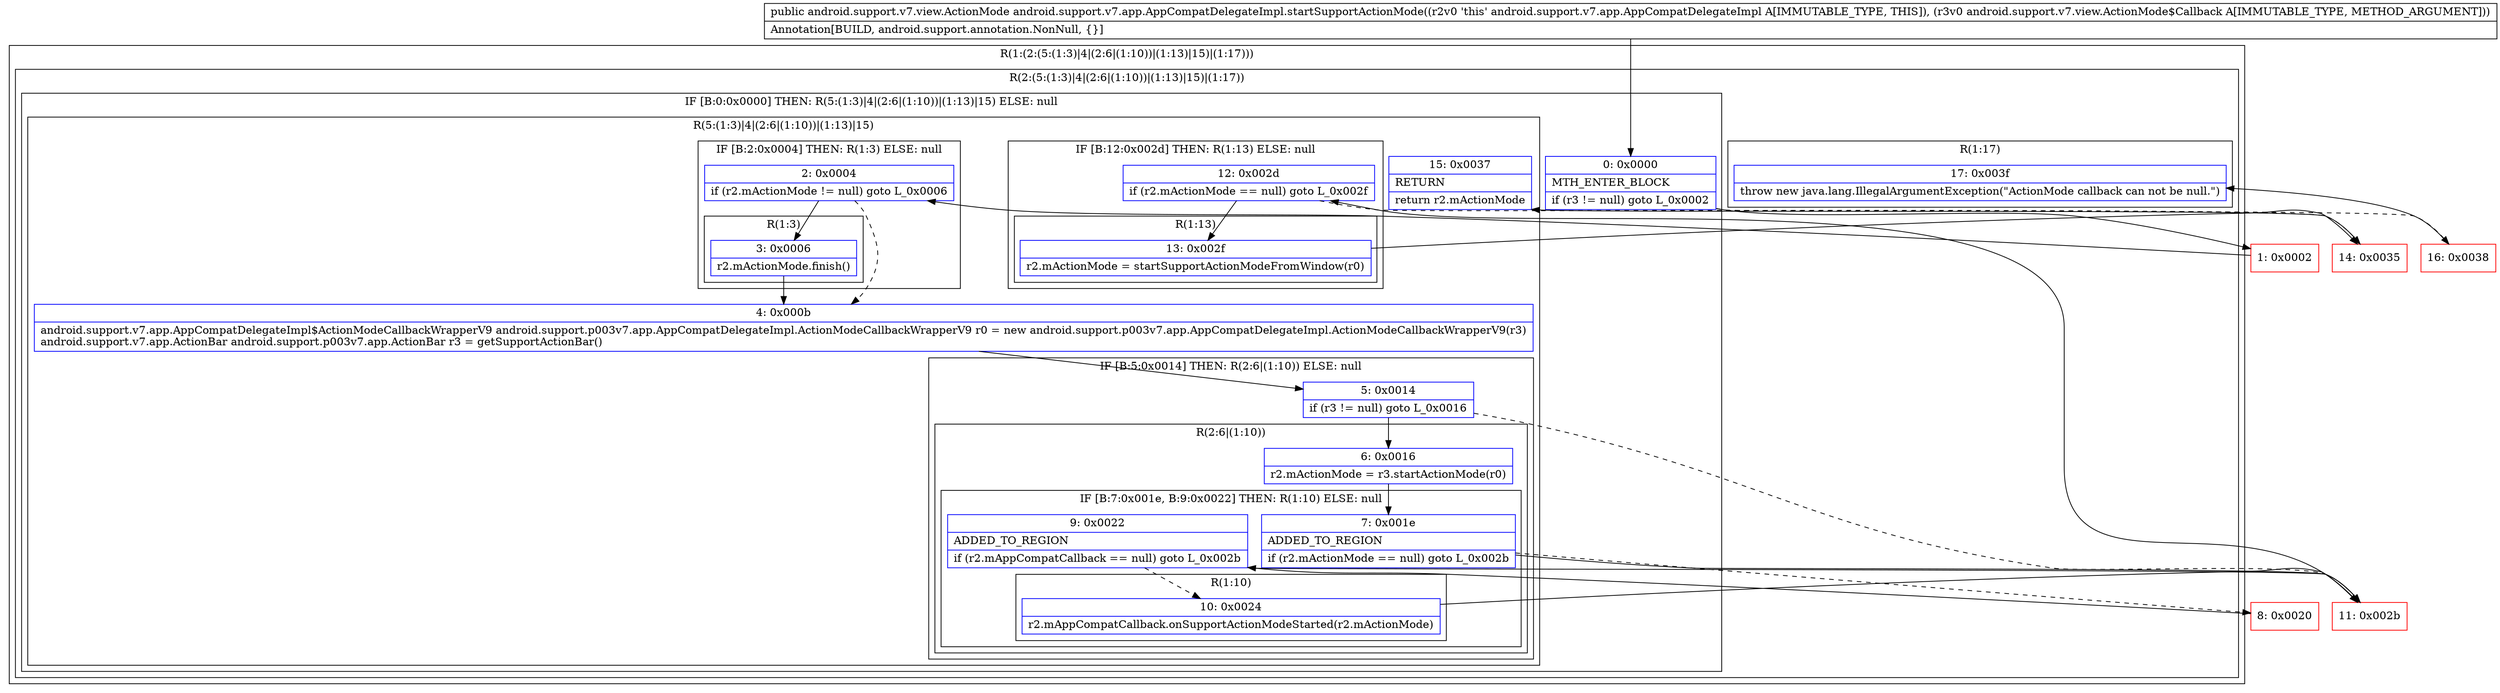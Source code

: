 digraph "CFG forandroid.support.v7.app.AppCompatDelegateImpl.startSupportActionMode(Landroid\/support\/v7\/view\/ActionMode$Callback;)Landroid\/support\/v7\/view\/ActionMode;" {
subgraph cluster_Region_340113531 {
label = "R(1:(2:(5:(1:3)|4|(2:6|(1:10))|(1:13)|15)|(1:17)))";
node [shape=record,color=blue];
subgraph cluster_Region_913308212 {
label = "R(2:(5:(1:3)|4|(2:6|(1:10))|(1:13)|15)|(1:17))";
node [shape=record,color=blue];
subgraph cluster_IfRegion_1704897163 {
label = "IF [B:0:0x0000] THEN: R(5:(1:3)|4|(2:6|(1:10))|(1:13)|15) ELSE: null";
node [shape=record,color=blue];
Node_0 [shape=record,label="{0\:\ 0x0000|MTH_ENTER_BLOCK\l|if (r3 != null) goto L_0x0002\l}"];
subgraph cluster_Region_12629907 {
label = "R(5:(1:3)|4|(2:6|(1:10))|(1:13)|15)";
node [shape=record,color=blue];
subgraph cluster_IfRegion_1716411237 {
label = "IF [B:2:0x0004] THEN: R(1:3) ELSE: null";
node [shape=record,color=blue];
Node_2 [shape=record,label="{2\:\ 0x0004|if (r2.mActionMode != null) goto L_0x0006\l}"];
subgraph cluster_Region_1609675191 {
label = "R(1:3)";
node [shape=record,color=blue];
Node_3 [shape=record,label="{3\:\ 0x0006|r2.mActionMode.finish()\l}"];
}
}
Node_4 [shape=record,label="{4\:\ 0x000b|android.support.v7.app.AppCompatDelegateImpl$ActionModeCallbackWrapperV9 android.support.p003v7.app.AppCompatDelegateImpl.ActionModeCallbackWrapperV9 r0 = new android.support.p003v7.app.AppCompatDelegateImpl.ActionModeCallbackWrapperV9(r3)\landroid.support.v7.app.ActionBar android.support.p003v7.app.ActionBar r3 = getSupportActionBar()\l}"];
subgraph cluster_IfRegion_1923214677 {
label = "IF [B:5:0x0014] THEN: R(2:6|(1:10)) ELSE: null";
node [shape=record,color=blue];
Node_5 [shape=record,label="{5\:\ 0x0014|if (r3 != null) goto L_0x0016\l}"];
subgraph cluster_Region_287369083 {
label = "R(2:6|(1:10))";
node [shape=record,color=blue];
Node_6 [shape=record,label="{6\:\ 0x0016|r2.mActionMode = r3.startActionMode(r0)\l}"];
subgraph cluster_IfRegion_377904679 {
label = "IF [B:7:0x001e, B:9:0x0022] THEN: R(1:10) ELSE: null";
node [shape=record,color=blue];
Node_7 [shape=record,label="{7\:\ 0x001e|ADDED_TO_REGION\l|if (r2.mActionMode == null) goto L_0x002b\l}"];
Node_9 [shape=record,label="{9\:\ 0x0022|ADDED_TO_REGION\l|if (r2.mAppCompatCallback == null) goto L_0x002b\l}"];
subgraph cluster_Region_106722446 {
label = "R(1:10)";
node [shape=record,color=blue];
Node_10 [shape=record,label="{10\:\ 0x0024|r2.mAppCompatCallback.onSupportActionModeStarted(r2.mActionMode)\l}"];
}
}
}
}
subgraph cluster_IfRegion_316506707 {
label = "IF [B:12:0x002d] THEN: R(1:13) ELSE: null";
node [shape=record,color=blue];
Node_12 [shape=record,label="{12\:\ 0x002d|if (r2.mActionMode == null) goto L_0x002f\l}"];
subgraph cluster_Region_1088303027 {
label = "R(1:13)";
node [shape=record,color=blue];
Node_13 [shape=record,label="{13\:\ 0x002f|r2.mActionMode = startSupportActionModeFromWindow(r0)\l}"];
}
}
Node_15 [shape=record,label="{15\:\ 0x0037|RETURN\l|return r2.mActionMode\l}"];
}
}
subgraph cluster_Region_1081337270 {
label = "R(1:17)";
node [shape=record,color=blue];
Node_17 [shape=record,label="{17\:\ 0x003f|throw new java.lang.IllegalArgumentException(\"ActionMode callback can not be null.\")\l}"];
}
}
}
Node_1 [shape=record,color=red,label="{1\:\ 0x0002}"];
Node_8 [shape=record,color=red,label="{8\:\ 0x0020}"];
Node_11 [shape=record,color=red,label="{11\:\ 0x002b}"];
Node_14 [shape=record,color=red,label="{14\:\ 0x0035}"];
Node_16 [shape=record,color=red,label="{16\:\ 0x0038}"];
MethodNode[shape=record,label="{public android.support.v7.view.ActionMode android.support.v7.app.AppCompatDelegateImpl.startSupportActionMode((r2v0 'this' android.support.v7.app.AppCompatDelegateImpl A[IMMUTABLE_TYPE, THIS]), (r3v0 android.support.v7.view.ActionMode$Callback A[IMMUTABLE_TYPE, METHOD_ARGUMENT]))  | Annotation[BUILD, android.support.annotation.NonNull, \{\}]\l}"];
MethodNode -> Node_0;
Node_0 -> Node_1;
Node_0 -> Node_16[style=dashed];
Node_2 -> Node_3;
Node_2 -> Node_4[style=dashed];
Node_3 -> Node_4;
Node_4 -> Node_5;
Node_5 -> Node_6;
Node_5 -> Node_11[style=dashed];
Node_6 -> Node_7;
Node_7 -> Node_8[style=dashed];
Node_7 -> Node_11;
Node_9 -> Node_10[style=dashed];
Node_9 -> Node_11;
Node_10 -> Node_11;
Node_12 -> Node_13;
Node_12 -> Node_14[style=dashed];
Node_13 -> Node_14;
Node_1 -> Node_2;
Node_8 -> Node_9;
Node_11 -> Node_12;
Node_14 -> Node_15;
Node_16 -> Node_17;
}


